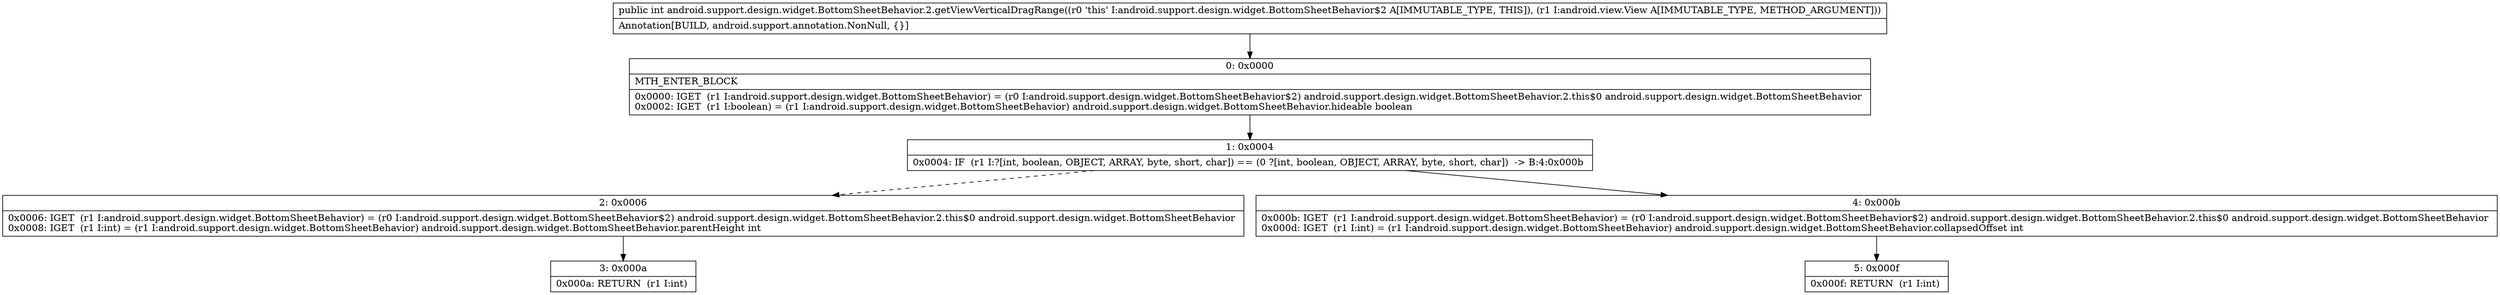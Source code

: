 digraph "CFG forandroid.support.design.widget.BottomSheetBehavior.2.getViewVerticalDragRange(Landroid\/view\/View;)I" {
Node_0 [shape=record,label="{0\:\ 0x0000|MTH_ENTER_BLOCK\l|0x0000: IGET  (r1 I:android.support.design.widget.BottomSheetBehavior) = (r0 I:android.support.design.widget.BottomSheetBehavior$2) android.support.design.widget.BottomSheetBehavior.2.this$0 android.support.design.widget.BottomSheetBehavior \l0x0002: IGET  (r1 I:boolean) = (r1 I:android.support.design.widget.BottomSheetBehavior) android.support.design.widget.BottomSheetBehavior.hideable boolean \l}"];
Node_1 [shape=record,label="{1\:\ 0x0004|0x0004: IF  (r1 I:?[int, boolean, OBJECT, ARRAY, byte, short, char]) == (0 ?[int, boolean, OBJECT, ARRAY, byte, short, char])  \-\> B:4:0x000b \l}"];
Node_2 [shape=record,label="{2\:\ 0x0006|0x0006: IGET  (r1 I:android.support.design.widget.BottomSheetBehavior) = (r0 I:android.support.design.widget.BottomSheetBehavior$2) android.support.design.widget.BottomSheetBehavior.2.this$0 android.support.design.widget.BottomSheetBehavior \l0x0008: IGET  (r1 I:int) = (r1 I:android.support.design.widget.BottomSheetBehavior) android.support.design.widget.BottomSheetBehavior.parentHeight int \l}"];
Node_3 [shape=record,label="{3\:\ 0x000a|0x000a: RETURN  (r1 I:int) \l}"];
Node_4 [shape=record,label="{4\:\ 0x000b|0x000b: IGET  (r1 I:android.support.design.widget.BottomSheetBehavior) = (r0 I:android.support.design.widget.BottomSheetBehavior$2) android.support.design.widget.BottomSheetBehavior.2.this$0 android.support.design.widget.BottomSheetBehavior \l0x000d: IGET  (r1 I:int) = (r1 I:android.support.design.widget.BottomSheetBehavior) android.support.design.widget.BottomSheetBehavior.collapsedOffset int \l}"];
Node_5 [shape=record,label="{5\:\ 0x000f|0x000f: RETURN  (r1 I:int) \l}"];
MethodNode[shape=record,label="{public int android.support.design.widget.BottomSheetBehavior.2.getViewVerticalDragRange((r0 'this' I:android.support.design.widget.BottomSheetBehavior$2 A[IMMUTABLE_TYPE, THIS]), (r1 I:android.view.View A[IMMUTABLE_TYPE, METHOD_ARGUMENT]))  | Annotation[BUILD, android.support.annotation.NonNull, \{\}]\l}"];
MethodNode -> Node_0;
Node_0 -> Node_1;
Node_1 -> Node_2[style=dashed];
Node_1 -> Node_4;
Node_2 -> Node_3;
Node_4 -> Node_5;
}

